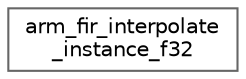 digraph "Graphical Class Hierarchy"
{
 // LATEX_PDF_SIZE
  bgcolor="transparent";
  edge [fontname=Helvetica,fontsize=10,labelfontname=Helvetica,labelfontsize=10];
  node [fontname=Helvetica,fontsize=10,shape=box,height=0.2,width=0.4];
  rankdir="LR";
  Node0 [id="Node000000",label="arm_fir_interpolate\l_instance_f32",height=0.2,width=0.4,color="grey40", fillcolor="white", style="filled",URL="$structarm__fir__interpolate__instance__f32.html",tooltip="Instance structure for the floating-point FIR interpolator."];
}
